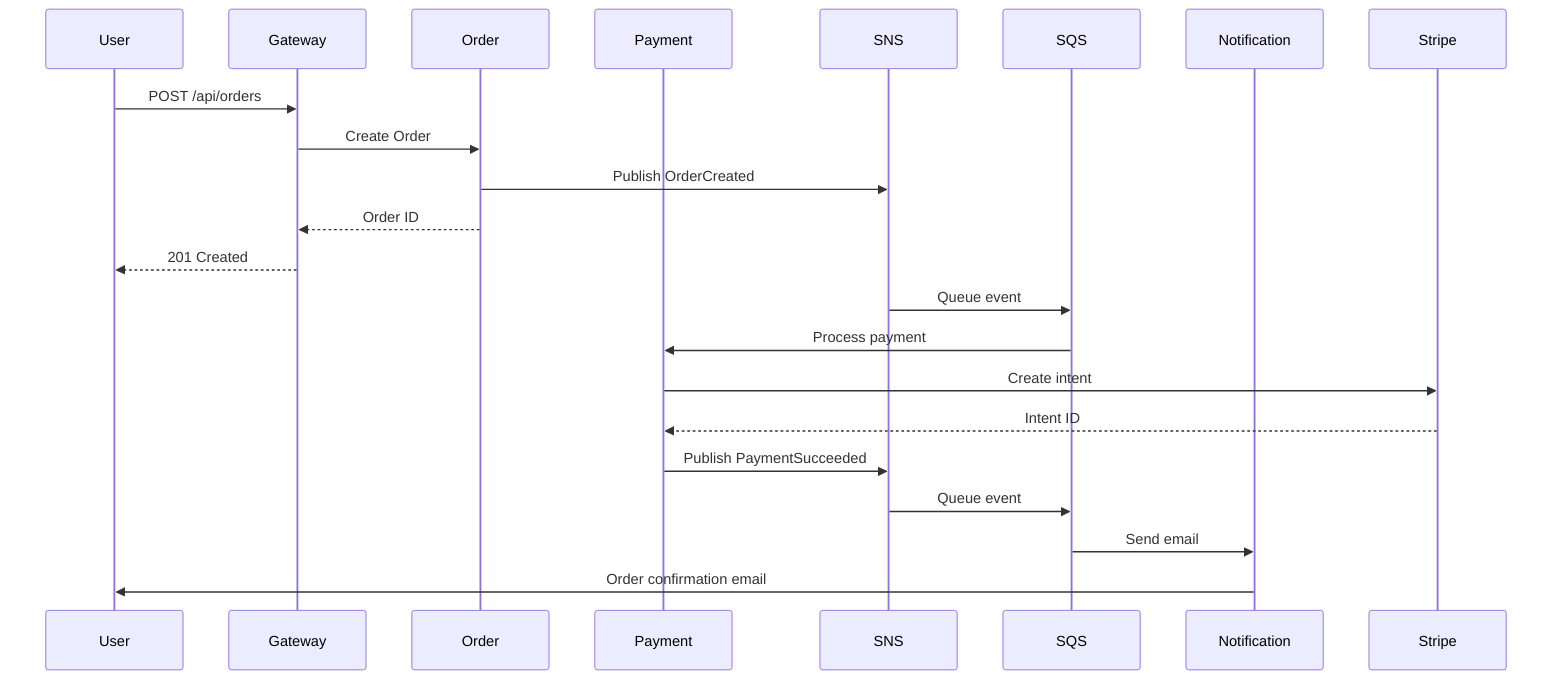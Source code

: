sequenceDiagram
    participant User
    participant Gateway
    participant Order
    participant Payment
    participant SNS
    participant SQS
    participant Notification

    User->>Gateway: POST /api/orders
    Gateway->>Order: Create Order
    Order->>SNS: Publish OrderCreated
    Order-->>Gateway: Order ID
    Gateway-->>User: 201 Created

    SNS->>SQS: Queue event
    SQS->>Payment: Process payment
    Payment->>Stripe: Create intent
    Stripe-->>Payment: Intent ID
    Payment->>SNS: Publish PaymentSucceeded

    SNS->>SQS: Queue event
    SQS->>Notification: Send email
    Notification->>User: Order confirmation email